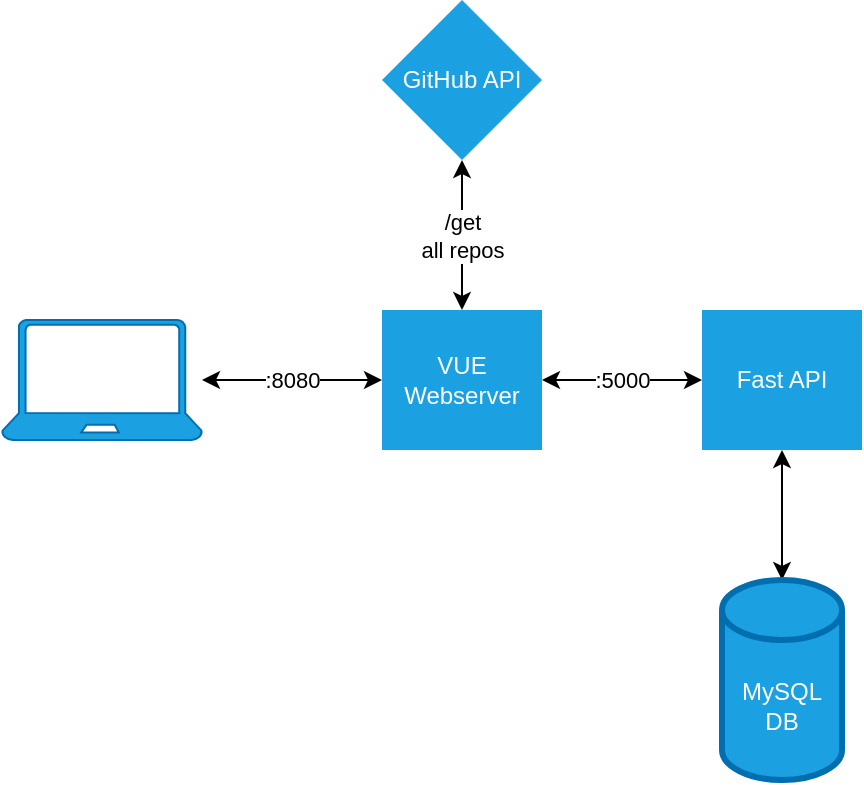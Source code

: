 <mxfile>
    <diagram id="7TvKbrA-pe4VEW3usYTi" name="Page-1">
        <mxGraphModel dx="1107" dy="533" grid="1" gridSize="10" guides="1" tooltips="1" connect="1" arrows="1" fold="1" page="1" pageScale="1" pageWidth="827" pageHeight="1169" math="0" shadow="0">
            <root>
                <mxCell id="0"/>
                <mxCell id="1" parent="0"/>
                <mxCell id="5" value=":8080" style="edgeStyle=none;html=1;startArrow=classic;startFill=1;" edge="1" parent="1" source="3" target="4">
                    <mxGeometry relative="1" as="geometry"/>
                </mxCell>
                <mxCell id="3" value="Client" style="verticalLabelPosition=bottom;html=1;verticalAlign=top;align=center;strokeColor=#006EAF;fillColor=#1ba1e2;shape=mxgraph.azure.laptop;pointerEvents=1;fontColor=#ffffff;" vertex="1" parent="1">
                    <mxGeometry x="110" y="270" width="100" height="60" as="geometry"/>
                </mxCell>
                <mxCell id="11" value=":5000" style="edgeStyle=none;html=1;startArrow=classic;startFill=1;" edge="1" parent="1" source="4" target="10">
                    <mxGeometry relative="1" as="geometry"/>
                </mxCell>
                <mxCell id="14" value="/get &lt;br&gt;all repos" style="edgeStyle=none;html=1;startArrow=classic;startFill=1;" edge="1" parent="1" source="4" target="13">
                    <mxGeometry relative="1" as="geometry"/>
                </mxCell>
                <mxCell id="4" value="VUE Webserver" style="whiteSpace=wrap;html=1;verticalAlign=middle;strokeWidth=3;strokeColor=none;fillColor=#1ba1e2;fontColor=#ffffff;align=center;" vertex="1" parent="1">
                    <mxGeometry x="300" y="265" width="80" height="70" as="geometry"/>
                </mxCell>
                <mxCell id="12" value="" style="edgeStyle=none;html=1;startArrow=classic;startFill=1;" edge="1" parent="1" source="9" target="10">
                    <mxGeometry relative="1" as="geometry"/>
                </mxCell>
                <mxCell id="9" value="MySQL DB" style="shape=cylinder3;whiteSpace=wrap;html=1;boundedLbl=1;backgroundOutline=1;size=15;strokeColor=#006EAF;strokeWidth=3;fillColor=#1ba1e2;fontColor=#ffffff;" vertex="1" parent="1">
                    <mxGeometry x="470" y="400" width="60" height="100" as="geometry"/>
                </mxCell>
                <mxCell id="10" value="Fast API" style="whiteSpace=wrap;html=1;verticalAlign=middle;strokeWidth=3;strokeColor=none;fillColor=#1ba1e2;fontColor=#ffffff;align=center;" vertex="1" parent="1">
                    <mxGeometry x="460" y="265" width="80" height="70" as="geometry"/>
                </mxCell>
                <mxCell id="13" value="GitHub API" style="rhombus;whiteSpace=wrap;html=1;fillColor=#1ba1e2;strokeColor=none;fontColor=#ffffff;strokeWidth=3;" vertex="1" parent="1">
                    <mxGeometry x="300" y="110" width="80" height="80" as="geometry"/>
                </mxCell>
            </root>
        </mxGraphModel>
    </diagram>
</mxfile>